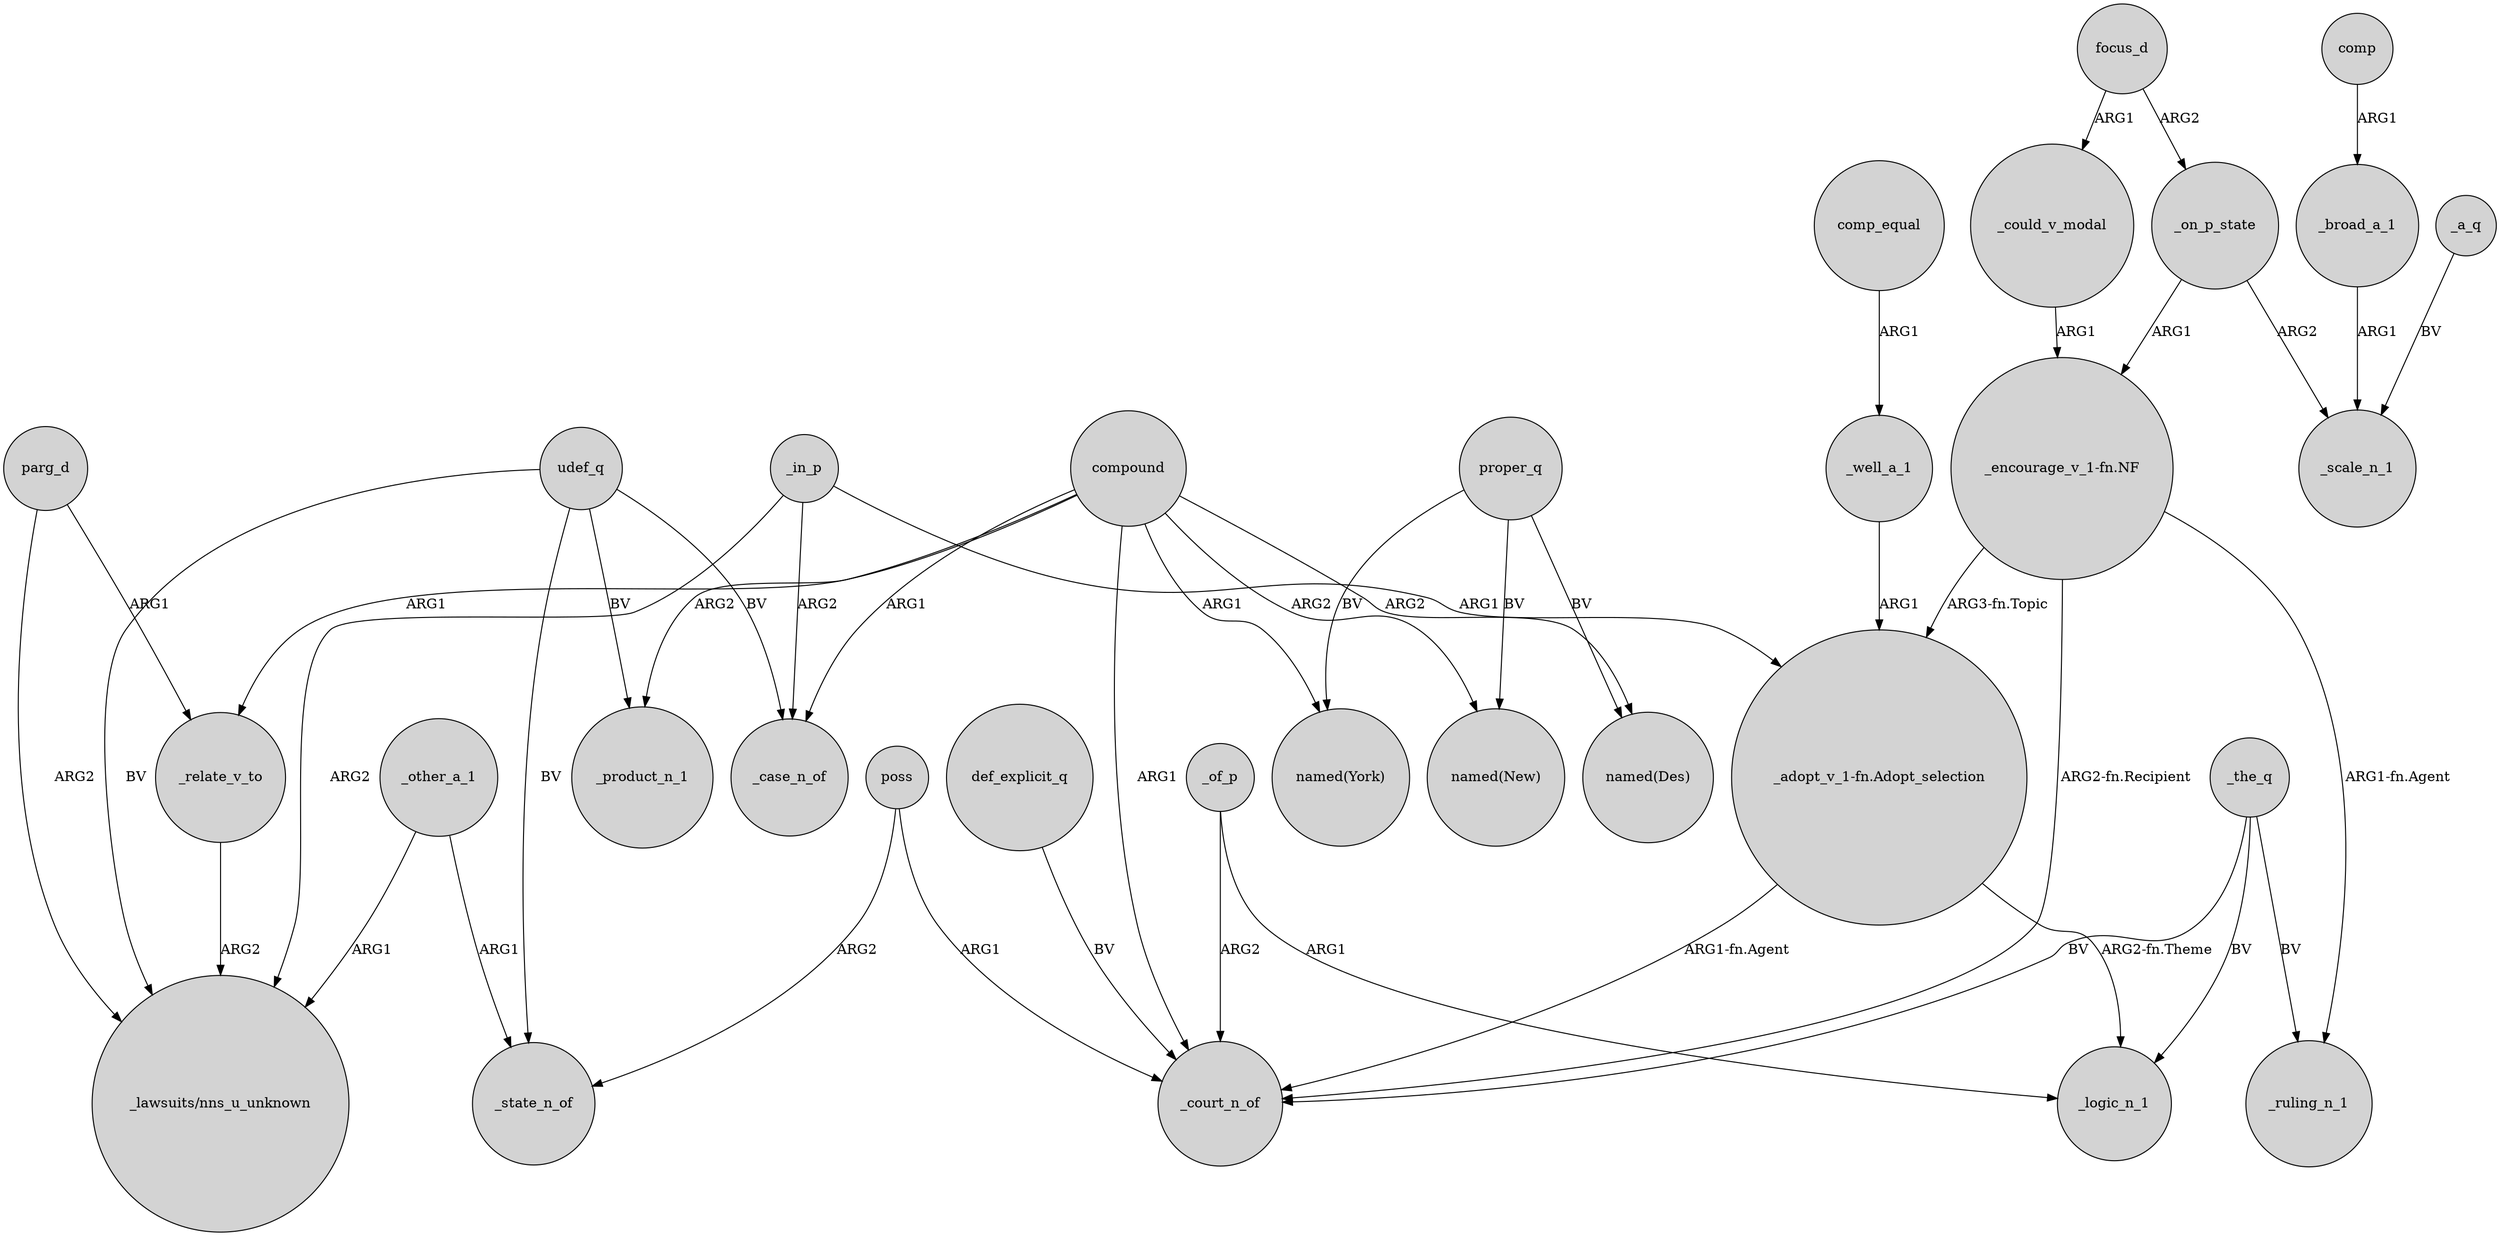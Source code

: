 digraph {
	node [shape=circle style=filled]
	_relate_v_to -> "_lawsuits/nns_u_unknown" [label=ARG2]
	compound -> "named(New)" [label=ARG2]
	poss -> _court_n_of [label=ARG1]
	proper_q -> "named(New)" [label=BV]
	focus_d -> _on_p_state [label=ARG2]
	parg_d -> _relate_v_to [label=ARG1]
	udef_q -> _state_n_of [label=BV]
	"_encourage_v_1-fn.NF" -> "_adopt_v_1-fn.Adopt_selection" [label="ARG3-fn.Topic"]
	"_adopt_v_1-fn.Adopt_selection" -> _logic_n_1 [label="ARG2-fn.Theme"]
	_on_p_state -> _scale_n_1 [label=ARG2]
	poss -> _state_n_of [label=ARG2]
	_the_q -> _court_n_of [label=BV]
	compound -> "named(Des)" [label=ARG2]
	focus_d -> _could_v_modal [label=ARG1]
	udef_q -> "_lawsuits/nns_u_unknown" [label=BV]
	_on_p_state -> "_encourage_v_1-fn.NF" [label=ARG1]
	compound -> _product_n_1 [label=ARG2]
	"_adopt_v_1-fn.Adopt_selection" -> _court_n_of [label="ARG1-fn.Agent"]
	_of_p -> _logic_n_1 [label=ARG1]
	_in_p -> "_lawsuits/nns_u_unknown" [label=ARG2]
	comp_equal -> _well_a_1 [label=ARG1]
	_well_a_1 -> "_adopt_v_1-fn.Adopt_selection" [label=ARG1]
	compound -> "named(York)" [label=ARG1]
	compound -> _case_n_of [label=ARG1]
	_the_q -> _logic_n_1 [label=BV]
	def_explicit_q -> _court_n_of [label=BV]
	"_encourage_v_1-fn.NF" -> _ruling_n_1 [label="ARG1-fn.Agent"]
	_other_a_1 -> _state_n_of [label=ARG1]
	_broad_a_1 -> _scale_n_1 [label=ARG1]
	_in_p -> _case_n_of [label=ARG2]
	parg_d -> "_lawsuits/nns_u_unknown" [label=ARG2]
	_of_p -> _court_n_of [label=ARG2]
	_a_q -> _scale_n_1 [label=BV]
	_in_p -> "_adopt_v_1-fn.Adopt_selection" [label=ARG1]
	udef_q -> _product_n_1 [label=BV]
	compound -> _relate_v_to [label=ARG1]
	"_encourage_v_1-fn.NF" -> _court_n_of [label="ARG2-fn.Recipient"]
	proper_q -> "named(Des)" [label=BV]
	_could_v_modal -> "_encourage_v_1-fn.NF" [label=ARG1]
	comp -> _broad_a_1 [label=ARG1]
	udef_q -> _case_n_of [label=BV]
	proper_q -> "named(York)" [label=BV]
	_other_a_1 -> "_lawsuits/nns_u_unknown" [label=ARG1]
	compound -> _court_n_of [label=ARG1]
	_the_q -> _ruling_n_1 [label=BV]
}
